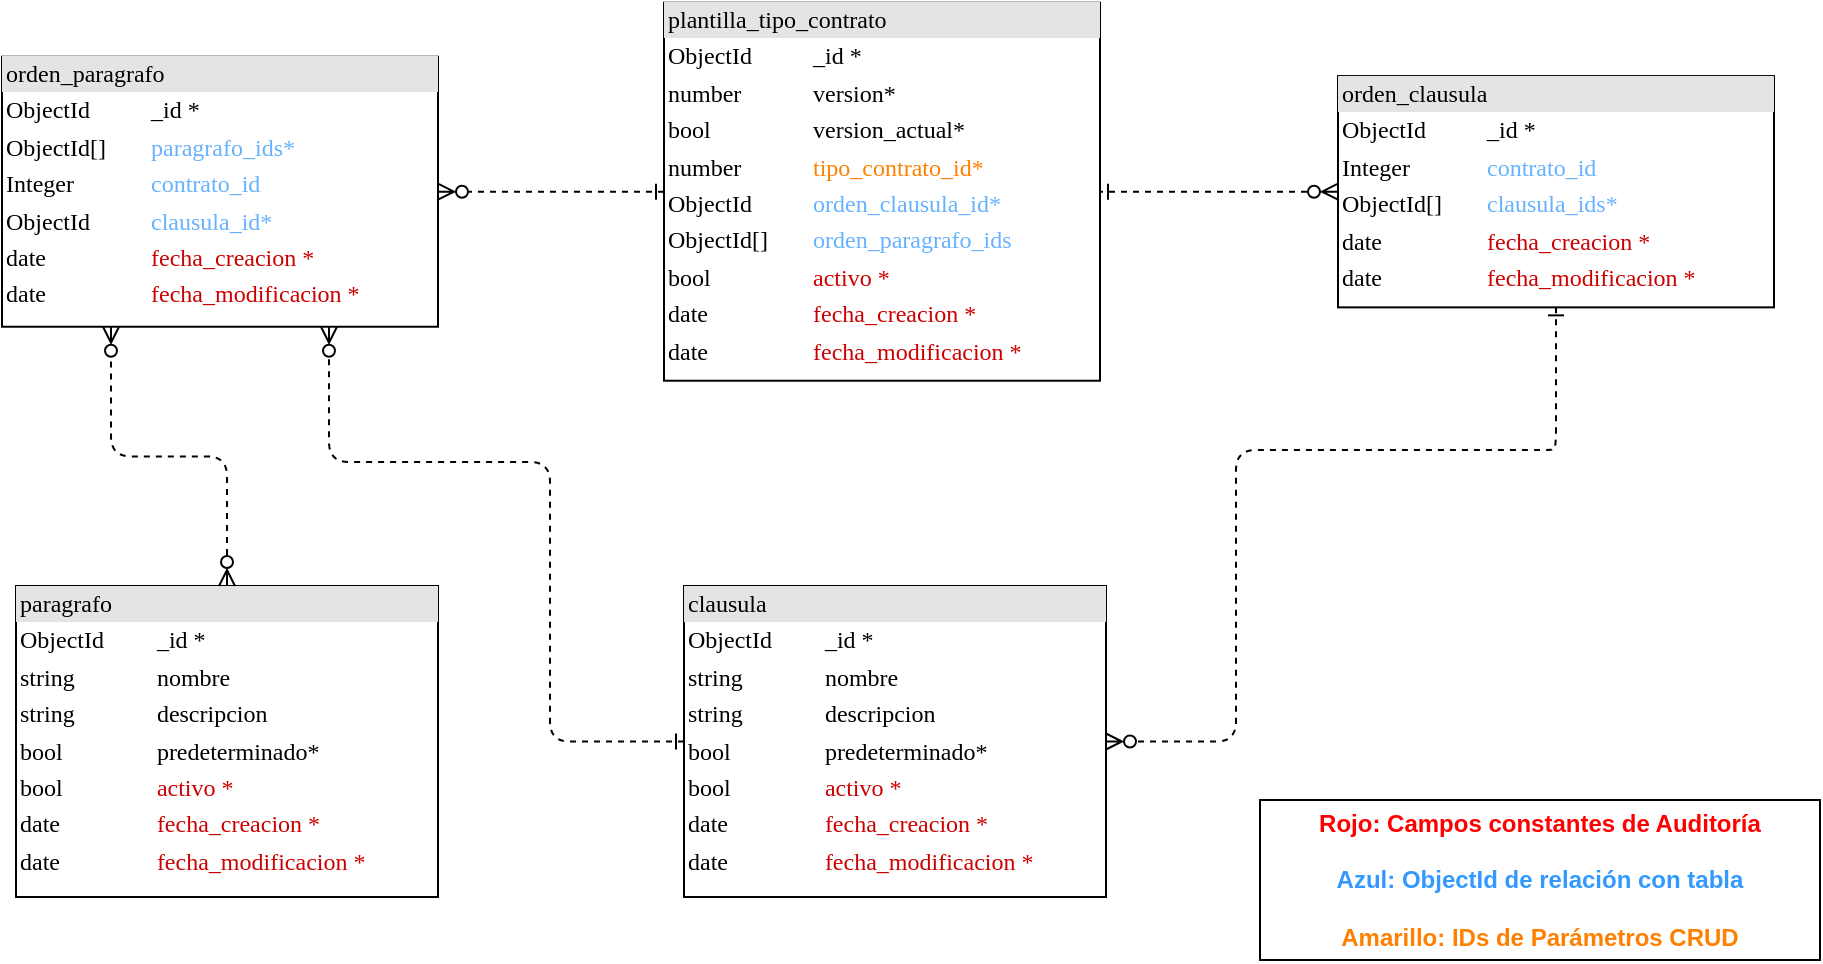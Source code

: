 <mxfile scale="1" border="10" version="24.7.16">
  <diagram id="DBjT5jrkx2Qw0QQmxCwV" name="Clausulas-Paragrafos">
    <mxGraphModel dx="2961" dy="-571" grid="0" gridSize="10" guides="1" tooltips="1" connect="1" arrows="1" fold="1" page="0" pageScale="1" pageWidth="827" pageHeight="1169" math="0" shadow="0">
      <root>
        <mxCell id="0" />
        <mxCell id="1" parent="0" />
        <mxCell id="qCrQ0lNqJQnAvxMywVYh-1" value="&lt;div style=&quot;box-sizing: border-box ; width: 100% ; background: #e4e4e4 ; padding: 2px&quot;&gt;clausula&lt;/div&gt;&lt;table style=&quot;width: 100% ; font-size: 1em&quot; cellpadding=&quot;2&quot; cellspacing=&quot;0&quot;&gt;&lt;tbody&gt;&lt;tr&gt;&lt;td&gt;ObjectId&lt;span style=&quot;white-space: pre;&quot;&gt;&#x9;&lt;/span&gt;&lt;/td&gt;&lt;td&gt;_id *&lt;/td&gt;&lt;/tr&gt;&lt;tr&gt;&lt;td&gt;string&lt;/td&gt;&lt;td&gt;nombre&lt;/td&gt;&lt;/tr&gt;&lt;tr&gt;&lt;td&gt;string&lt;br&gt;&lt;/td&gt;&lt;td&gt;descripcion&lt;br&gt;&lt;/td&gt;&lt;/tr&gt;&lt;tr&gt;&lt;td&gt;bool&lt;/td&gt;&lt;td&gt;predeterminado*&lt;/td&gt;&lt;/tr&gt;&lt;tr&gt;&lt;td&gt;bool&lt;br&gt;&lt;/td&gt;&lt;td&gt;&lt;span style=&quot;color: rgb(204, 0, 0);&quot;&gt;activo *&lt;/span&gt;&lt;br style=&quot;color: rgb(204, 0, 0);&quot;&gt;&lt;/td&gt;&lt;/tr&gt;&lt;tr&gt;&lt;td&gt;date&lt;/td&gt;&lt;td&gt;&lt;span style=&quot;color: rgb(204, 0, 0);&quot;&gt;fecha_creacion *&lt;/span&gt;&lt;br style=&quot;color: rgb(204, 0, 0);&quot;&gt;&lt;/td&gt;&lt;/tr&gt;&lt;tr&gt;&lt;td&gt;date&lt;/td&gt;&lt;td&gt;&lt;span style=&quot;color: rgb(204, 0, 0);&quot;&gt;fecha_modificacion *&lt;/span&gt;&lt;br&gt;&lt;/td&gt;&lt;/tr&gt;&lt;/tbody&gt;&lt;/table&gt;" style="verticalAlign=top;align=left;overflow=fill;html=1;rounded=0;shadow=0;comic=0;labelBackgroundColor=none;strokeWidth=1;fontFamily=Verdana;fontSize=12" parent="1" vertex="1">
          <mxGeometry x="-1137" y="1759" width="211" height="155.5" as="geometry" />
        </mxCell>
        <mxCell id="qCrQ0lNqJQnAvxMywVYh-2" value="&lt;div style=&quot;box-sizing: border-box ; width: 100% ; background: #e4e4e4 ; padding: 2px&quot;&gt;paragrafo&lt;/div&gt;&lt;table style=&quot;width: 100% ; font-size: 1em&quot; cellpadding=&quot;2&quot; cellspacing=&quot;0&quot;&gt;&lt;tbody&gt;&lt;tr&gt;&lt;td&gt;ObjectId&lt;span style=&quot;white-space: pre;&quot;&gt;&#x9;&lt;/span&gt;&lt;/td&gt;&lt;td&gt;_id *&lt;/td&gt;&lt;/tr&gt;&lt;tr&gt;&lt;td&gt;string&lt;/td&gt;&lt;td&gt;nombre&lt;/td&gt;&lt;/tr&gt;&lt;tr&gt;&lt;td&gt;string&lt;br&gt;&lt;/td&gt;&lt;td&gt;descripcion&lt;br&gt;&lt;/td&gt;&lt;/tr&gt;&lt;tr&gt;&lt;td&gt;bool&lt;/td&gt;&lt;td&gt;predeterminado*&lt;/td&gt;&lt;/tr&gt;&lt;tr&gt;&lt;td&gt;bool&lt;br&gt;&lt;/td&gt;&lt;td&gt;&lt;span style=&quot;color: rgb(204, 0, 0);&quot;&gt;activo *&lt;/span&gt;&lt;br style=&quot;color: rgb(204, 0, 0);&quot;&gt;&lt;/td&gt;&lt;/tr&gt;&lt;tr&gt;&lt;td&gt;date&lt;/td&gt;&lt;td&gt;&lt;span style=&quot;color: rgb(204, 0, 0);&quot;&gt;fecha_creacion *&lt;/span&gt;&lt;br style=&quot;color: rgb(204, 0, 0);&quot;&gt;&lt;/td&gt;&lt;/tr&gt;&lt;tr&gt;&lt;td&gt;date&lt;/td&gt;&lt;td&gt;&lt;span style=&quot;color: rgb(204, 0, 0);&quot;&gt;fecha_modificacion *&lt;/span&gt;&lt;br&gt;&lt;/td&gt;&lt;/tr&gt;&lt;/tbody&gt;&lt;/table&gt;" style="verticalAlign=top;align=left;overflow=fill;html=1;rounded=0;shadow=0;comic=0;labelBackgroundColor=none;strokeWidth=1;fontFamily=Verdana;fontSize=12" parent="1" vertex="1">
          <mxGeometry x="-1471" y="1759" width="211" height="155.5" as="geometry" />
        </mxCell>
        <mxCell id="qCrQ0lNqJQnAvxMywVYh-3" value="&lt;div style=&quot;box-sizing: border-box ; width: 100% ; background: #e4e4e4 ; padding: 2px&quot;&gt;orden_clausula&lt;/div&gt;&lt;table style=&quot;width: 100% ; font-size: 1em&quot; cellpadding=&quot;2&quot; cellspacing=&quot;0&quot;&gt;&lt;tbody&gt;&lt;tr&gt;&lt;td&gt;ObjectId&lt;/td&gt;&lt;td&gt;_id *&lt;/td&gt;&lt;/tr&gt;&lt;tr&gt;&lt;td&gt;Integer&lt;br&gt;&lt;/td&gt;&lt;td&gt;&lt;font color=&quot;#66b2ff&quot;&gt;contrato_id&lt;/font&gt;&lt;/td&gt;&lt;/tr&gt;&lt;tr&gt;&lt;td&gt;ObjectId[]&lt;/td&gt;&lt;td&gt;&lt;font color=&quot;#66b2ff&quot;&gt;clausula_ids*&lt;/font&gt;&lt;/td&gt;&lt;/tr&gt;&lt;tr&gt;&lt;td&gt;date&lt;/td&gt;&lt;td&gt;&lt;span style=&quot;color: rgb(204, 0, 0);&quot;&gt;fecha_creacion *&lt;/span&gt;&lt;br style=&quot;color: rgb(204, 0, 0);&quot;&gt;&lt;/td&gt;&lt;/tr&gt;&lt;tr&gt;&lt;td&gt;date&lt;/td&gt;&lt;td&gt;&lt;span style=&quot;color: rgb(204, 0, 0);&quot;&gt;fecha_modificacion *&lt;/span&gt;&lt;br&gt;&lt;/td&gt;&lt;/tr&gt;&lt;/tbody&gt;&lt;/table&gt;" style="verticalAlign=top;align=left;overflow=fill;html=1;rounded=0;shadow=0;comic=0;labelBackgroundColor=none;strokeWidth=1;fontFamily=Verdana;fontSize=12" parent="1" vertex="1">
          <mxGeometry x="-810" y="1504.04" width="218" height="115.64" as="geometry" />
        </mxCell>
        <mxCell id="qCrQ0lNqJQnAvxMywVYh-4" value="&lt;div style=&quot;box-sizing: border-box ; width: 100% ; background: #e4e4e4 ; padding: 2px&quot;&gt;plantilla_tipo_contrato&lt;/div&gt;&lt;table style=&quot;width: 100% ; font-size: 1em&quot; cellpadding=&quot;2&quot; cellspacing=&quot;0&quot;&gt;&lt;tbody&gt;&lt;tr&gt;&lt;td&gt;ObjectId&lt;/td&gt;&lt;td&gt;_id *&lt;/td&gt;&lt;/tr&gt;&lt;tr&gt;&lt;td&gt;number&lt;/td&gt;&lt;td&gt;version*&lt;/td&gt;&lt;/tr&gt;&lt;tr&gt;&lt;td&gt;bool&lt;/td&gt;&lt;td&gt;version_actual*&lt;/td&gt;&lt;/tr&gt;&lt;tr&gt;&lt;td&gt;number&lt;/td&gt;&lt;td&gt;&lt;font color=&quot;#ff8000&quot;&gt;tipo_contrato_id*&lt;/font&gt;&lt;/td&gt;&lt;/tr&gt;&lt;tr&gt;&lt;td&gt;ObjectId&lt;/td&gt;&lt;td&gt;&lt;font color=&quot;#66b2ff&quot;&gt;orden_clausula_id*&lt;/font&gt;&lt;/td&gt;&lt;/tr&gt;&lt;tr&gt;&lt;td&gt;ObjectId[]&lt;/td&gt;&lt;td&gt;&lt;font color=&quot;#66b2ff&quot;&gt;orden_paragrafo_ids&lt;/font&gt;&lt;/td&gt;&lt;/tr&gt;&lt;tr&gt;&lt;td&gt;bool&lt;br&gt;&lt;/td&gt;&lt;td&gt;&lt;span style=&quot;color: rgb(204, 0, 0);&quot;&gt;activo *&lt;/span&gt;&lt;br style=&quot;color: rgb(204, 0, 0);&quot;&gt;&lt;/td&gt;&lt;/tr&gt;&lt;tr&gt;&lt;td&gt;date&lt;/td&gt;&lt;td&gt;&lt;span style=&quot;color: rgb(204, 0, 0);&quot;&gt;fecha_creacion *&lt;/span&gt;&lt;br style=&quot;color: rgb(204, 0, 0);&quot;&gt;&lt;/td&gt;&lt;/tr&gt;&lt;tr&gt;&lt;td&gt;date&lt;/td&gt;&lt;td&gt;&lt;span style=&quot;color: rgb(204, 0, 0);&quot;&gt;fecha_modificacion *&lt;/span&gt;&lt;br&gt;&lt;/td&gt;&lt;/tr&gt;&lt;/tbody&gt;&lt;/table&gt;" style="verticalAlign=top;align=left;overflow=fill;html=1;rounded=0;shadow=0;comic=0;labelBackgroundColor=none;strokeWidth=1;fontFamily=Verdana;fontSize=12" parent="1" vertex="1">
          <mxGeometry x="-1147" y="1467.36" width="218" height="189" as="geometry" />
        </mxCell>
        <mxCell id="qCrQ0lNqJQnAvxMywVYh-5" style="edgeStyle=orthogonalEdgeStyle;html=1;dashed=1;labelBackgroundColor=none;startArrow=ERone;endArrow=ERzeroToMany;fontFamily=Verdana;fontSize=12;align=left;startFill=0;endFill=0;entryX=1;entryY=0.5;entryDx=0;entryDy=0;exitX=0.5;exitY=1;exitDx=0;exitDy=0;" parent="1" source="qCrQ0lNqJQnAvxMywVYh-3" target="qCrQ0lNqJQnAvxMywVYh-1" edge="1">
          <mxGeometry relative="1" as="geometry">
            <mxPoint x="-938" y="1720.99" as="sourcePoint" />
            <mxPoint x="-859" y="1720.99" as="targetPoint" />
            <Array as="points">
              <mxPoint x="-701" y="1690" />
              <mxPoint x="-703" y="1690" />
              <mxPoint x="-703" y="1691" />
              <mxPoint x="-861" y="1691" />
              <mxPoint x="-861" y="1837" />
            </Array>
          </mxGeometry>
        </mxCell>
        <mxCell id="qCrQ0lNqJQnAvxMywVYh-6" style="edgeStyle=orthogonalEdgeStyle;html=1;dashed=1;labelBackgroundColor=none;startArrow=ERone;endArrow=ERzeroToMany;fontFamily=Verdana;fontSize=12;align=left;startFill=0;endFill=0;entryX=0.75;entryY=1;entryDx=0;entryDy=0;exitX=0;exitY=0.5;exitDx=0;exitDy=0;" parent="1" source="qCrQ0lNqJQnAvxMywVYh-1" target="qCrQ0lNqJQnAvxMywVYh-7" edge="1">
          <mxGeometry relative="1" as="geometry">
            <mxPoint x="-1201" y="1645.99" as="sourcePoint" />
            <mxPoint x="-1224" y="1625.99" as="targetPoint" />
            <Array as="points">
              <mxPoint x="-1204" y="1837" />
              <mxPoint x="-1204" y="1697" />
              <mxPoint x="-1314" y="1697" />
            </Array>
          </mxGeometry>
        </mxCell>
        <mxCell id="qCrQ0lNqJQnAvxMywVYh-7" value="&lt;div style=&quot;box-sizing: border-box ; width: 100% ; background: #e4e4e4 ; padding: 2px&quot;&gt;orden_paragrafo&lt;/div&gt;&lt;table style=&quot;width: 100% ; font-size: 1em&quot; cellpadding=&quot;2&quot; cellspacing=&quot;0&quot;&gt;&lt;tbody&gt;&lt;tr&gt;&lt;td&gt;ObjectId&lt;/td&gt;&lt;td&gt;_id *&lt;/td&gt;&lt;/tr&gt;&lt;tr&gt;&lt;td&gt;ObjectId[]&lt;/td&gt;&lt;td&gt;&lt;font color=&quot;#66b2ff&quot;&gt;paragrafo_ids*&lt;/font&gt;&lt;/td&gt;&lt;/tr&gt;&lt;tr&gt;&lt;td&gt;Integer&lt;/td&gt;&lt;td&gt;&lt;font color=&quot;#66b2ff&quot;&gt;contrato_id&lt;/font&gt;&lt;/td&gt;&lt;/tr&gt;&lt;tr&gt;&lt;td&gt;ObjectId&lt;/td&gt;&lt;td&gt;&lt;font color=&quot;#66b2ff&quot;&gt;clausula_id*&lt;/font&gt;&lt;/td&gt;&lt;/tr&gt;&lt;tr&gt;&lt;td&gt;date&lt;/td&gt;&lt;td&gt;&lt;span style=&quot;color: rgb(204, 0, 0);&quot;&gt;fecha_creacion *&lt;/span&gt;&lt;br style=&quot;color: rgb(204, 0, 0);&quot;&gt;&lt;/td&gt;&lt;/tr&gt;&lt;tr&gt;&lt;td&gt;date&lt;/td&gt;&lt;td&gt;&lt;span style=&quot;color: rgb(204, 0, 0);&quot;&gt;fecha_modificacion *&lt;/span&gt;&lt;br&gt;&lt;/td&gt;&lt;/tr&gt;&lt;/tbody&gt;&lt;/table&gt;" style="verticalAlign=top;align=left;overflow=fill;html=1;rounded=0;shadow=0;comic=0;labelBackgroundColor=none;strokeWidth=1;fontFamily=Verdana;fontSize=12" parent="1" vertex="1">
          <mxGeometry x="-1478" y="1494.36" width="218" height="135.01" as="geometry" />
        </mxCell>
        <mxCell id="qCrQ0lNqJQnAvxMywVYh-8" style="edgeStyle=orthogonalEdgeStyle;html=1;dashed=1;labelBackgroundColor=none;startArrow=ERzeroToMany;endArrow=ERzeroToMany;fontFamily=Verdana;fontSize=12;align=left;startFill=0;endFill=0;entryX=0.25;entryY=1;entryDx=0;entryDy=0;exitX=0.5;exitY=0;exitDx=0;exitDy=0;" parent="1" source="qCrQ0lNqJQnAvxMywVYh-2" target="qCrQ0lNqJQnAvxMywVYh-7" edge="1">
          <mxGeometry relative="1" as="geometry">
            <mxPoint x="-1104" y="1712.99" as="sourcePoint" />
            <mxPoint x="-1252" y="1712.99" as="targetPoint" />
            <Array as="points" />
          </mxGeometry>
        </mxCell>
        <mxCell id="qCrQ0lNqJQnAvxMywVYh-9" style="edgeStyle=orthogonalEdgeStyle;html=1;dashed=1;labelBackgroundColor=none;startArrow=ERone;endArrow=ERzeroToMany;fontFamily=Verdana;fontSize=12;align=left;startFill=0;endFill=0;entryX=1;entryY=0.5;entryDx=0;entryDy=0;exitX=0;exitY=0.5;exitDx=0;exitDy=0;" parent="1" source="qCrQ0lNqJQnAvxMywVYh-4" target="qCrQ0lNqJQnAvxMywVYh-7" edge="1">
          <mxGeometry relative="1" as="geometry">
            <mxPoint x="-1030" y="1720.49" as="sourcePoint" />
            <mxPoint x="-1217" y="1561.49" as="targetPoint" />
            <Array as="points" />
          </mxGeometry>
        </mxCell>
        <mxCell id="qCrQ0lNqJQnAvxMywVYh-10" style="edgeStyle=orthogonalEdgeStyle;html=1;dashed=1;labelBackgroundColor=none;startArrow=ERzeroToMany;endArrow=ERone;fontFamily=Verdana;fontSize=12;align=left;startFill=0;endFill=0;entryX=1;entryY=0.5;entryDx=0;entryDy=0;exitX=0;exitY=0.5;exitDx=0;exitDy=0;" parent="1" source="qCrQ0lNqJQnAvxMywVYh-3" target="qCrQ0lNqJQnAvxMywVYh-4" edge="1">
          <mxGeometry relative="1" as="geometry">
            <mxPoint x="-637" y="1745.99" as="sourcePoint" />
            <mxPoint x="-824" y="1586.99" as="targetPoint" />
            <Array as="points" />
          </mxGeometry>
        </mxCell>
        <mxCell id="qCrQ0lNqJQnAvxMywVYh-11" value="&lt;b&gt;&lt;font color=&quot;#ff0000&quot;&gt;Rojo: Campos constantes de Auditoría&lt;/font&gt;&lt;/b&gt;&lt;div&gt;&lt;b&gt;&lt;font color=&quot;#ff0000&quot;&gt;&lt;br&gt;&lt;/font&gt;&lt;/b&gt;&lt;/div&gt;&lt;div&gt;&lt;b&gt;&lt;font color=&quot;#3399ff&quot;&gt;Azul: ObjectId de relación con tabla&lt;/font&gt;&lt;/b&gt;&lt;/div&gt;&lt;div&gt;&lt;b&gt;&lt;font color=&quot;#3399ff&quot;&gt;&lt;br&gt;&lt;/font&gt;&lt;/b&gt;&lt;/div&gt;&lt;div&gt;&lt;b&gt;&lt;font color=&quot;#ff8000&quot;&gt;Amarillo: IDs de Parámetros CRUD&lt;/font&gt;&lt;/b&gt;&lt;/div&gt;" style="rounded=0;whiteSpace=wrap;html=1;" parent="1" vertex="1">
          <mxGeometry x="-849" y="1866" width="280" height="80" as="geometry" />
        </mxCell>
      </root>
    </mxGraphModel>
  </diagram>
</mxfile>
